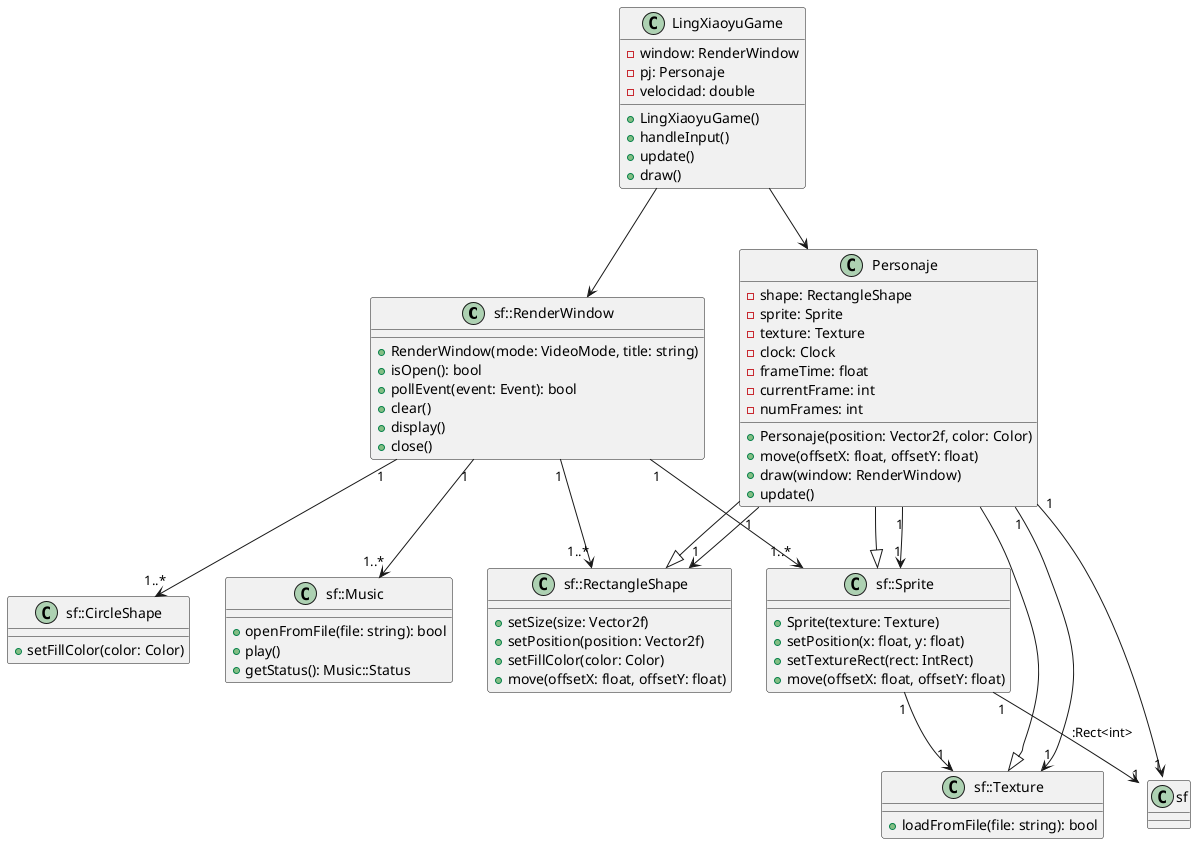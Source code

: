 @startuml

class sf::RenderWindow {
  +RenderWindow(mode: VideoMode, title: string)
  +isOpen(): bool
  +pollEvent(event: Event): bool
  +clear()
  +display()
  +close()
}

class sf::Music {
  +openFromFile(file: string): bool
  +play()
  +getStatus(): Music::Status
}

class sf::Sprite {
  +Sprite(texture: Texture)
  +setPosition(x: float, y: float)
  +setTextureRect(rect: IntRect)
  +move(offsetX: float, offsetY: float)
}

class sf::Texture {
  +loadFromFile(file: string): bool
}

class sf::RectangleShape {
  +setSize(size: Vector2f)
  +setPosition(position: Vector2f)
  +setFillColor(color: Color)
  +move(offsetX: float, offsetY: float)
}

class sf::CircleShape {
  +setFillColor(color: Color)
}

class Personaje {
  -shape: RectangleShape
  -sprite: Sprite
  -texture: Texture
  -clock: Clock
  -frameTime: float
  -currentFrame: int
  -numFrames: int
  +Personaje(position: Vector2f, color: Color)
  +move(offsetX: float, offsetY: float)
  +draw(window: RenderWindow)
  +update()
}

class LingXiaoyuGame {
  -window: RenderWindow
  -pj: Personaje
  -velocidad: double
  +LingXiaoyuGame()
  +handleInput()
  +update()
  +draw()
}

LingXiaoyuGame --> sf::RenderWindow
LingXiaoyuGame --> Personaje
Personaje --|> sf::RectangleShape
Personaje --|> sf::Sprite
Personaje --|> sf::Texture

sf::RenderWindow "1" --> "1..*" sf::Music
sf::RenderWindow "1" --> "1..*" sf::Sprite
sf::RenderWindow "1" --> "1..*" sf::CircleShape
sf::RenderWindow "1" --> "1..*" sf::RectangleShape

sf::Sprite "1" --> "1" sf::Texture
sf::Sprite "1" --> "1" sf::Rect<int>

Personaje "1" --> "1" sf::RectangleShape
Personaje "1" --> "1" sf::Sprite
Personaje "1" --> "1" sf::Texture
Personaje "1" --> "1" sf::Clock
@enduml